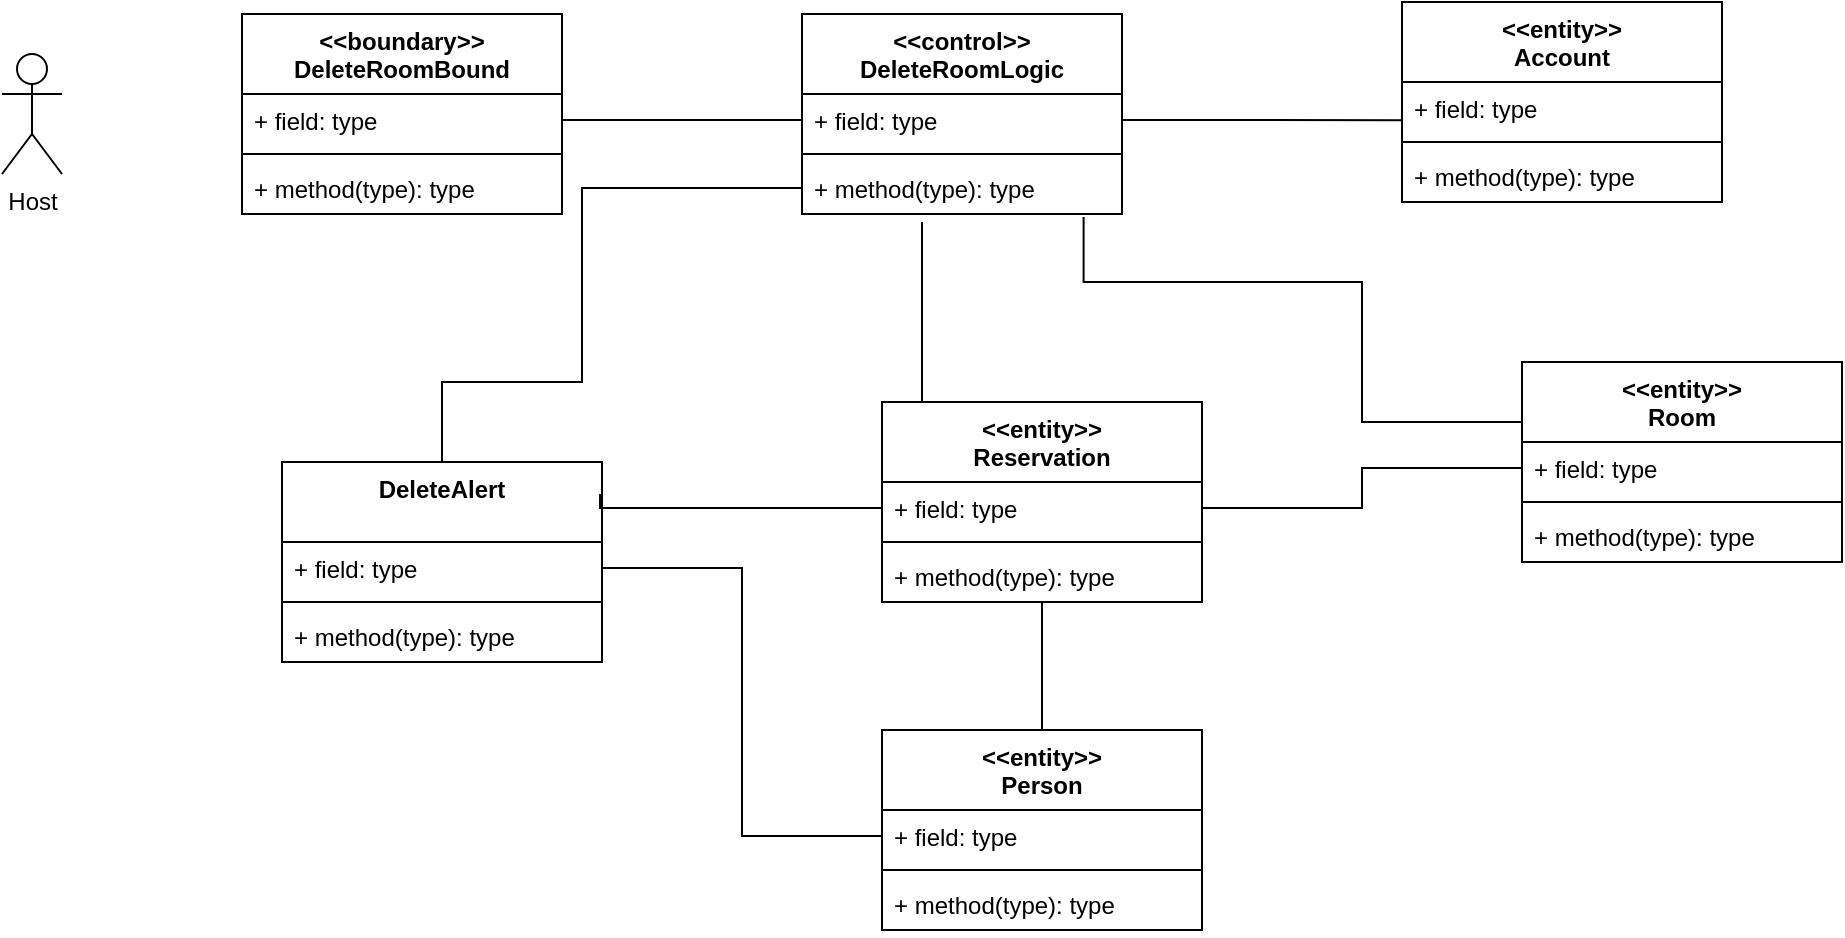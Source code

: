 <mxfile version="13.11.0" type="github">
  <diagram id="nJ4qzKASisszYCjZcxSu" name="Page-1">
    <mxGraphModel dx="981" dy="554" grid="1" gridSize="10" guides="1" tooltips="1" connect="1" arrows="1" fold="1" page="1" pageScale="1" pageWidth="1169" pageHeight="827" math="0" shadow="0">
      <root>
        <mxCell id="0" />
        <mxCell id="1" parent="0" />
        <mxCell id="nwJfxieKKPXmGcX7s8Pt-1" value="&lt;&lt;boundary&gt;&gt;&#xa;DeleteRoomBound" style="swimlane;fontStyle=1;align=center;verticalAlign=top;childLayout=stackLayout;horizontal=1;startSize=40;horizontalStack=0;resizeParent=1;resizeParentMax=0;resizeLast=0;collapsible=1;marginBottom=0;" parent="1" vertex="1">
          <mxGeometry x="180" y="56" width="160" height="100" as="geometry" />
        </mxCell>
        <mxCell id="nwJfxieKKPXmGcX7s8Pt-2" value="+ field: type" style="text;strokeColor=none;fillColor=none;align=left;verticalAlign=top;spacingLeft=4;spacingRight=4;overflow=hidden;rotatable=0;points=[[0,0.5],[1,0.5]];portConstraint=eastwest;" parent="nwJfxieKKPXmGcX7s8Pt-1" vertex="1">
          <mxGeometry y="40" width="160" height="26" as="geometry" />
        </mxCell>
        <mxCell id="nwJfxieKKPXmGcX7s8Pt-3" value="" style="line;strokeWidth=1;fillColor=none;align=left;verticalAlign=middle;spacingTop=-1;spacingLeft=3;spacingRight=3;rotatable=0;labelPosition=right;points=[];portConstraint=eastwest;" parent="nwJfxieKKPXmGcX7s8Pt-1" vertex="1">
          <mxGeometry y="66" width="160" height="8" as="geometry" />
        </mxCell>
        <mxCell id="nwJfxieKKPXmGcX7s8Pt-4" value="+ method(type): type" style="text;strokeColor=none;fillColor=none;align=left;verticalAlign=top;spacingLeft=4;spacingRight=4;overflow=hidden;rotatable=0;points=[[0,0.5],[1,0.5]];portConstraint=eastwest;" parent="nwJfxieKKPXmGcX7s8Pt-1" vertex="1">
          <mxGeometry y="74" width="160" height="26" as="geometry" />
        </mxCell>
        <mxCell id="nwJfxieKKPXmGcX7s8Pt-5" value="&lt;&lt;control&gt;&gt;&#xa;DeleteRoomLogic" style="swimlane;fontStyle=1;align=center;verticalAlign=top;childLayout=stackLayout;horizontal=1;startSize=40;horizontalStack=0;resizeParent=1;resizeParentMax=0;resizeLast=0;collapsible=1;marginBottom=0;" parent="1" vertex="1">
          <mxGeometry x="460" y="56" width="160" height="100" as="geometry" />
        </mxCell>
        <mxCell id="nwJfxieKKPXmGcX7s8Pt-6" value="+ field: type" style="text;strokeColor=none;fillColor=none;align=left;verticalAlign=top;spacingLeft=4;spacingRight=4;overflow=hidden;rotatable=0;points=[[0,0.5],[1,0.5]];portConstraint=eastwest;" parent="nwJfxieKKPXmGcX7s8Pt-5" vertex="1">
          <mxGeometry y="40" width="160" height="26" as="geometry" />
        </mxCell>
        <mxCell id="nwJfxieKKPXmGcX7s8Pt-7" value="" style="line;strokeWidth=1;fillColor=none;align=left;verticalAlign=middle;spacingTop=-1;spacingLeft=3;spacingRight=3;rotatable=0;labelPosition=right;points=[];portConstraint=eastwest;" parent="nwJfxieKKPXmGcX7s8Pt-5" vertex="1">
          <mxGeometry y="66" width="160" height="8" as="geometry" />
        </mxCell>
        <mxCell id="nwJfxieKKPXmGcX7s8Pt-8" value="+ method(type): type" style="text;strokeColor=none;fillColor=none;align=left;verticalAlign=top;spacingLeft=4;spacingRight=4;overflow=hidden;rotatable=0;points=[[0,0.5],[1,0.5]];portConstraint=eastwest;" parent="nwJfxieKKPXmGcX7s8Pt-5" vertex="1">
          <mxGeometry y="74" width="160" height="26" as="geometry" />
        </mxCell>
        <mxCell id="FWcKmnnZH7jAbmShyYQB-13" style="edgeStyle=orthogonalEdgeStyle;rounded=0;orthogonalLoop=1;jettySize=auto;html=1;exitX=0.75;exitY=0;exitDx=0;exitDy=0;endArrow=none;endFill=0;" edge="1" parent="1" source="LSeH9Q3_qaGpfbV-miFf-1">
          <mxGeometry relative="1" as="geometry">
            <mxPoint x="520" y="160" as="targetPoint" />
            <Array as="points">
              <mxPoint x="520" y="250" />
            </Array>
          </mxGeometry>
        </mxCell>
        <mxCell id="LSeH9Q3_qaGpfbV-miFf-1" value="&lt;&lt;entity&gt;&gt;&#xa;Reservation" style="swimlane;fontStyle=1;align=center;verticalAlign=top;childLayout=stackLayout;horizontal=1;startSize=40;horizontalStack=0;resizeParent=1;resizeParentMax=0;resizeLast=0;collapsible=1;marginBottom=0;" parent="1" vertex="1">
          <mxGeometry x="500" y="250" width="160" height="100" as="geometry" />
        </mxCell>
        <mxCell id="LSeH9Q3_qaGpfbV-miFf-2" value="+ field: type" style="text;strokeColor=none;fillColor=none;align=left;verticalAlign=top;spacingLeft=4;spacingRight=4;overflow=hidden;rotatable=0;points=[[0,0.5],[1,0.5]];portConstraint=eastwest;" parent="LSeH9Q3_qaGpfbV-miFf-1" vertex="1">
          <mxGeometry y="40" width="160" height="26" as="geometry" />
        </mxCell>
        <mxCell id="LSeH9Q3_qaGpfbV-miFf-3" value="" style="line;strokeWidth=1;fillColor=none;align=left;verticalAlign=middle;spacingTop=-1;spacingLeft=3;spacingRight=3;rotatable=0;labelPosition=right;points=[];portConstraint=eastwest;" parent="LSeH9Q3_qaGpfbV-miFf-1" vertex="1">
          <mxGeometry y="66" width="160" height="8" as="geometry" />
        </mxCell>
        <mxCell id="LSeH9Q3_qaGpfbV-miFf-4" value="+ method(type): type" style="text;strokeColor=none;fillColor=none;align=left;verticalAlign=top;spacingLeft=4;spacingRight=4;overflow=hidden;rotatable=0;points=[[0,0.5],[1,0.5]];portConstraint=eastwest;" parent="LSeH9Q3_qaGpfbV-miFf-1" vertex="1">
          <mxGeometry y="74" width="160" height="26" as="geometry" />
        </mxCell>
        <mxCell id="FWcKmnnZH7jAbmShyYQB-1" value="Host" style="shape=umlActor;verticalLabelPosition=bottom;verticalAlign=top;html=1;outlineConnect=0;" vertex="1" parent="1">
          <mxGeometry x="60" y="76" width="30" height="60" as="geometry" />
        </mxCell>
        <mxCell id="FWcKmnnZH7jAbmShyYQB-12" style="edgeStyle=orthogonalEdgeStyle;rounded=0;orthogonalLoop=1;jettySize=auto;html=1;exitX=0.5;exitY=0;exitDx=0;exitDy=0;entryX=0.88;entryY=1.058;entryDx=0;entryDy=0;entryPerimeter=0;endArrow=none;endFill=0;" edge="1" parent="1" source="FWcKmnnZH7jAbmShyYQB-2" target="nwJfxieKKPXmGcX7s8Pt-8">
          <mxGeometry relative="1" as="geometry">
            <Array as="points">
              <mxPoint x="900" y="260" />
              <mxPoint x="740" y="260" />
              <mxPoint x="740" y="190" />
              <mxPoint x="601" y="190" />
            </Array>
          </mxGeometry>
        </mxCell>
        <mxCell id="FWcKmnnZH7jAbmShyYQB-2" value="&lt;&lt;entity&gt;&gt;&#xa;Room" style="swimlane;fontStyle=1;align=center;verticalAlign=top;childLayout=stackLayout;horizontal=1;startSize=40;horizontalStack=0;resizeParent=1;resizeParentMax=0;resizeLast=0;collapsible=1;marginBottom=0;" vertex="1" parent="1">
          <mxGeometry x="820" y="230" width="160" height="100" as="geometry" />
        </mxCell>
        <mxCell id="FWcKmnnZH7jAbmShyYQB-3" value="+ field: type" style="text;strokeColor=none;fillColor=none;align=left;verticalAlign=top;spacingLeft=4;spacingRight=4;overflow=hidden;rotatable=0;points=[[0,0.5],[1,0.5]];portConstraint=eastwest;" vertex="1" parent="FWcKmnnZH7jAbmShyYQB-2">
          <mxGeometry y="40" width="160" height="26" as="geometry" />
        </mxCell>
        <mxCell id="FWcKmnnZH7jAbmShyYQB-4" value="" style="line;strokeWidth=1;fillColor=none;align=left;verticalAlign=middle;spacingTop=-1;spacingLeft=3;spacingRight=3;rotatable=0;labelPosition=right;points=[];portConstraint=eastwest;" vertex="1" parent="FWcKmnnZH7jAbmShyYQB-2">
          <mxGeometry y="66" width="160" height="8" as="geometry" />
        </mxCell>
        <mxCell id="FWcKmnnZH7jAbmShyYQB-5" value="+ method(type): type" style="text;strokeColor=none;fillColor=none;align=left;verticalAlign=top;spacingLeft=4;spacingRight=4;overflow=hidden;rotatable=0;points=[[0,0.5],[1,0.5]];portConstraint=eastwest;" vertex="1" parent="FWcKmnnZH7jAbmShyYQB-2">
          <mxGeometry y="74" width="160" height="26" as="geometry" />
        </mxCell>
        <mxCell id="FWcKmnnZH7jAbmShyYQB-6" value="&lt;&lt;entity&gt;&gt;&#xa;Account" style="swimlane;fontStyle=1;align=center;verticalAlign=top;childLayout=stackLayout;horizontal=1;startSize=40;horizontalStack=0;resizeParent=1;resizeParentMax=0;resizeLast=0;collapsible=1;marginBottom=0;" vertex="1" parent="1">
          <mxGeometry x="760" y="50" width="160" height="100" as="geometry" />
        </mxCell>
        <mxCell id="FWcKmnnZH7jAbmShyYQB-7" value="+ field: type" style="text;strokeColor=none;fillColor=none;align=left;verticalAlign=top;spacingLeft=4;spacingRight=4;overflow=hidden;rotatable=0;points=[[0,0.5],[1,0.5]];portConstraint=eastwest;" vertex="1" parent="FWcKmnnZH7jAbmShyYQB-6">
          <mxGeometry y="40" width="160" height="26" as="geometry" />
        </mxCell>
        <mxCell id="FWcKmnnZH7jAbmShyYQB-8" value="" style="line;strokeWidth=1;fillColor=none;align=left;verticalAlign=middle;spacingTop=-1;spacingLeft=3;spacingRight=3;rotatable=0;labelPosition=right;points=[];portConstraint=eastwest;" vertex="1" parent="FWcKmnnZH7jAbmShyYQB-6">
          <mxGeometry y="66" width="160" height="8" as="geometry" />
        </mxCell>
        <mxCell id="FWcKmnnZH7jAbmShyYQB-9" value="+ method(type): type" style="text;strokeColor=none;fillColor=none;align=left;verticalAlign=top;spacingLeft=4;spacingRight=4;overflow=hidden;rotatable=0;points=[[0,0.5],[1,0.5]];portConstraint=eastwest;" vertex="1" parent="FWcKmnnZH7jAbmShyYQB-6">
          <mxGeometry y="74" width="160" height="26" as="geometry" />
        </mxCell>
        <mxCell id="FWcKmnnZH7jAbmShyYQB-10" style="edgeStyle=orthogonalEdgeStyle;rounded=0;orthogonalLoop=1;jettySize=auto;html=1;exitX=1;exitY=0.5;exitDx=0;exitDy=0;entryX=0;entryY=0.5;entryDx=0;entryDy=0;endArrow=none;endFill=0;" edge="1" parent="1" source="nwJfxieKKPXmGcX7s8Pt-2" target="nwJfxieKKPXmGcX7s8Pt-6">
          <mxGeometry relative="1" as="geometry" />
        </mxCell>
        <mxCell id="FWcKmnnZH7jAbmShyYQB-11" style="edgeStyle=orthogonalEdgeStyle;rounded=0;orthogonalLoop=1;jettySize=auto;html=1;exitX=1;exitY=0.5;exitDx=0;exitDy=0;entryX=0;entryY=0.737;entryDx=0;entryDy=0;entryPerimeter=0;endArrow=none;endFill=0;" edge="1" parent="1" source="nwJfxieKKPXmGcX7s8Pt-6" target="FWcKmnnZH7jAbmShyYQB-7">
          <mxGeometry relative="1" as="geometry" />
        </mxCell>
        <mxCell id="FWcKmnnZH7jAbmShyYQB-20" style="edgeStyle=orthogonalEdgeStyle;rounded=0;orthogonalLoop=1;jettySize=auto;html=1;exitX=0.5;exitY=0;exitDx=0;exitDy=0;entryX=0.5;entryY=1;entryDx=0;entryDy=0;entryPerimeter=0;endArrow=none;endFill=0;" edge="1" parent="1" source="FWcKmnnZH7jAbmShyYQB-15" target="LSeH9Q3_qaGpfbV-miFf-4">
          <mxGeometry relative="1" as="geometry" />
        </mxCell>
        <mxCell id="FWcKmnnZH7jAbmShyYQB-15" value="&lt;&lt;entity&gt;&gt;&#xa;Person" style="swimlane;fontStyle=1;align=center;verticalAlign=top;childLayout=stackLayout;horizontal=1;startSize=40;horizontalStack=0;resizeParent=1;resizeParentMax=0;resizeLast=0;collapsible=1;marginBottom=0;" vertex="1" parent="1">
          <mxGeometry x="500" y="414" width="160" height="100" as="geometry" />
        </mxCell>
        <mxCell id="FWcKmnnZH7jAbmShyYQB-16" value="+ field: type" style="text;strokeColor=none;fillColor=none;align=left;verticalAlign=top;spacingLeft=4;spacingRight=4;overflow=hidden;rotatable=0;points=[[0,0.5],[1,0.5]];portConstraint=eastwest;" vertex="1" parent="FWcKmnnZH7jAbmShyYQB-15">
          <mxGeometry y="40" width="160" height="26" as="geometry" />
        </mxCell>
        <mxCell id="FWcKmnnZH7jAbmShyYQB-17" value="" style="line;strokeWidth=1;fillColor=none;align=left;verticalAlign=middle;spacingTop=-1;spacingLeft=3;spacingRight=3;rotatable=0;labelPosition=right;points=[];portConstraint=eastwest;" vertex="1" parent="FWcKmnnZH7jAbmShyYQB-15">
          <mxGeometry y="66" width="160" height="8" as="geometry" />
        </mxCell>
        <mxCell id="FWcKmnnZH7jAbmShyYQB-18" value="+ method(type): type" style="text;strokeColor=none;fillColor=none;align=left;verticalAlign=top;spacingLeft=4;spacingRight=4;overflow=hidden;rotatable=0;points=[[0,0.5],[1,0.5]];portConstraint=eastwest;" vertex="1" parent="FWcKmnnZH7jAbmShyYQB-15">
          <mxGeometry y="74" width="160" height="26" as="geometry" />
        </mxCell>
        <mxCell id="FWcKmnnZH7jAbmShyYQB-22" style="edgeStyle=orthogonalEdgeStyle;rounded=0;orthogonalLoop=1;jettySize=auto;html=1;exitX=1;exitY=0.5;exitDx=0;exitDy=0;entryX=0;entryY=0.5;entryDx=0;entryDy=0;endArrow=none;endFill=0;" edge="1" parent="1" source="LSeH9Q3_qaGpfbV-miFf-2" target="FWcKmnnZH7jAbmShyYQB-3">
          <mxGeometry relative="1" as="geometry" />
        </mxCell>
        <mxCell id="FWcKmnnZH7jAbmShyYQB-29" style="edgeStyle=orthogonalEdgeStyle;rounded=0;orthogonalLoop=1;jettySize=auto;html=1;exitX=0.5;exitY=0;exitDx=0;exitDy=0;entryX=0;entryY=0.5;entryDx=0;entryDy=0;endArrow=none;endFill=0;" edge="1" parent="1" source="FWcKmnnZH7jAbmShyYQB-23" target="nwJfxieKKPXmGcX7s8Pt-8">
          <mxGeometry relative="1" as="geometry">
            <Array as="points">
              <mxPoint x="280" y="240" />
              <mxPoint x="350" y="240" />
              <mxPoint x="350" y="143" />
            </Array>
          </mxGeometry>
        </mxCell>
        <mxCell id="FWcKmnnZH7jAbmShyYQB-23" value="DeleteAlert" style="swimlane;fontStyle=1;align=center;verticalAlign=top;childLayout=stackLayout;horizontal=1;startSize=40;horizontalStack=0;resizeParent=1;resizeParentMax=0;resizeLast=0;collapsible=1;marginBottom=0;" vertex="1" parent="1">
          <mxGeometry x="200" y="280" width="160" height="100" as="geometry" />
        </mxCell>
        <mxCell id="FWcKmnnZH7jAbmShyYQB-24" value="+ field: type" style="text;strokeColor=none;fillColor=none;align=left;verticalAlign=top;spacingLeft=4;spacingRight=4;overflow=hidden;rotatable=0;points=[[0,0.5],[1,0.5]];portConstraint=eastwest;" vertex="1" parent="FWcKmnnZH7jAbmShyYQB-23">
          <mxGeometry y="40" width="160" height="26" as="geometry" />
        </mxCell>
        <mxCell id="FWcKmnnZH7jAbmShyYQB-25" value="" style="line;strokeWidth=1;fillColor=none;align=left;verticalAlign=middle;spacingTop=-1;spacingLeft=3;spacingRight=3;rotatable=0;labelPosition=right;points=[];portConstraint=eastwest;" vertex="1" parent="FWcKmnnZH7jAbmShyYQB-23">
          <mxGeometry y="66" width="160" height="8" as="geometry" />
        </mxCell>
        <mxCell id="FWcKmnnZH7jAbmShyYQB-26" value="+ method(type): type" style="text;strokeColor=none;fillColor=none;align=left;verticalAlign=top;spacingLeft=4;spacingRight=4;overflow=hidden;rotatable=0;points=[[0,0.5],[1,0.5]];portConstraint=eastwest;" vertex="1" parent="FWcKmnnZH7jAbmShyYQB-23">
          <mxGeometry y="74" width="160" height="26" as="geometry" />
        </mxCell>
        <mxCell id="FWcKmnnZH7jAbmShyYQB-27" style="edgeStyle=orthogonalEdgeStyle;rounded=0;orthogonalLoop=1;jettySize=auto;html=1;exitX=0;exitY=0.5;exitDx=0;exitDy=0;endArrow=none;endFill=0;" edge="1" parent="1" source="FWcKmnnZH7jAbmShyYQB-16" target="FWcKmnnZH7jAbmShyYQB-24">
          <mxGeometry relative="1" as="geometry" />
        </mxCell>
        <mxCell id="FWcKmnnZH7jAbmShyYQB-28" style="edgeStyle=orthogonalEdgeStyle;rounded=0;orthogonalLoop=1;jettySize=auto;html=1;exitX=0;exitY=0.5;exitDx=0;exitDy=0;entryX=0.994;entryY=0.16;entryDx=0;entryDy=0;entryPerimeter=0;endArrow=none;endFill=0;" edge="1" parent="1" source="LSeH9Q3_qaGpfbV-miFf-2" target="FWcKmnnZH7jAbmShyYQB-23">
          <mxGeometry relative="1" as="geometry">
            <Array as="points">
              <mxPoint x="359" y="303" />
            </Array>
          </mxGeometry>
        </mxCell>
      </root>
    </mxGraphModel>
  </diagram>
</mxfile>
